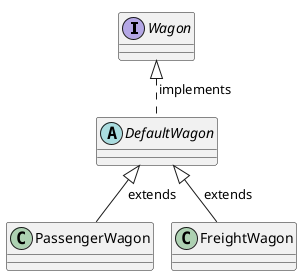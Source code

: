 @startuml
!pragma layout smetana
'https://plantuml.com/class-diagram

scale 1.0

interface Wagon
abstract DefaultWagon
class PassengerWagon
class FreightWagon

Wagon <|.. DefaultWagon          : implements
DefaultWagon <|-- PassengerWagon : extends
DefaultWagon <|-- FreightWagon   : extends

@enduml